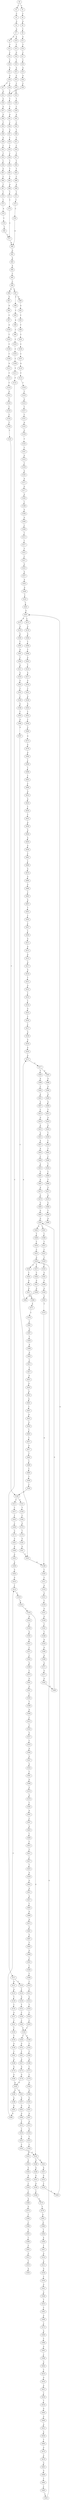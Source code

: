 strict digraph  {
	S0 -> S1 [ label = C ];
	S0 -> S2 [ label = T ];
	S1 -> S3 [ label = C ];
	S2 -> S4 [ label = C ];
	S3 -> S5 [ label = G ];
	S4 -> S6 [ label = A ];
	S5 -> S7 [ label = A ];
	S6 -> S8 [ label = C ];
	S7 -> S9 [ label = G ];
	S7 -> S10 [ label = A ];
	S8 -> S11 [ label = G ];
	S9 -> S12 [ label = T ];
	S10 -> S13 [ label = T ];
	S11 -> S14 [ label = T ];
	S12 -> S15 [ label = C ];
	S13 -> S16 [ label = G ];
	S14 -> S17 [ label = C ];
	S15 -> S18 [ label = C ];
	S16 -> S19 [ label = T ];
	S17 -> S20 [ label = C ];
	S18 -> S21 [ label = A ];
	S19 -> S22 [ label = A ];
	S20 -> S23 [ label = A ];
	S21 -> S24 [ label = G ];
	S22 -> S25 [ label = G ];
	S23 -> S26 [ label = G ];
	S24 -> S27 [ label = T ];
	S24 -> S28 [ label = C ];
	S25 -> S29 [ label = T ];
	S26 -> S30 [ label = C ];
	S27 -> S31 [ label = A ];
	S28 -> S32 [ label = T ];
	S29 -> S33 [ label = T ];
	S30 -> S32 [ label = T ];
	S31 -> S34 [ label = G ];
	S32 -> S35 [ label = T ];
	S33 -> S36 [ label = T ];
	S34 -> S37 [ label = G ];
	S35 -> S38 [ label = C ];
	S36 -> S39 [ label = C ];
	S37 -> S40 [ label = G ];
	S38 -> S41 [ label = A ];
	S39 -> S42 [ label = A ];
	S40 -> S43 [ label = T ];
	S41 -> S44 [ label = C ];
	S42 -> S45 [ label = C ];
	S43 -> S46 [ label = C ];
	S44 -> S47 [ label = G ];
	S45 -> S48 [ label = T ];
	S46 -> S49 [ label = A ];
	S47 -> S50 [ label = C ];
	S48 -> S51 [ label = C ];
	S49 -> S52 [ label = C ];
	S50 -> S53 [ label = C ];
	S51 -> S54 [ label = C ];
	S52 -> S55 [ label = T ];
	S53 -> S56 [ label = C ];
	S54 -> S57 [ label = T ];
	S55 -> S58 [ label = C ];
	S56 -> S59 [ label = T ];
	S57 -> S60 [ label = T ];
	S58 -> S61 [ label = G ];
	S59 -> S62 [ label = T ];
	S60 -> S63 [ label = T ];
	S61 -> S64 [ label = C ];
	S62 -> S65 [ label = C ];
	S63 -> S66 [ label = C ];
	S64 -> S67 [ label = T ];
	S65 -> S68 [ label = A ];
	S66 -> S69 [ label = A ];
	S67 -> S70 [ label = T ];
	S68 -> S71 [ label = T ];
	S69 -> S72 [ label = T ];
	S70 -> S73 [ label = C ];
	S71 -> S74 [ label = C ];
	S72 -> S75 [ label = C ];
	S73 -> S76 [ label = A ];
	S74 -> S77 [ label = C ];
	S75 -> S78 [ label = C ];
	S76 -> S79 [ label = T ];
	S77 -> S80 [ label = A ];
	S78 -> S80 [ label = A ];
	S79 -> S81 [ label = C ];
	S80 -> S82 [ label = G ];
	S81 -> S77 [ label = C ];
	S82 -> S83 [ label = A ];
	S83 -> S84 [ label = A ];
	S84 -> S85 [ label = C ];
	S85 -> S86 [ label = C ];
	S86 -> S87 [ label = A ];
	S86 -> S88 [ label = G ];
	S87 -> S89 [ label = G ];
	S87 -> S90 [ label = C ];
	S88 -> S91 [ label = G ];
	S89 -> S92 [ label = A ];
	S90 -> S93 [ label = C ];
	S91 -> S94 [ label = A ];
	S92 -> S95 [ label = C ];
	S93 -> S96 [ label = A ];
	S94 -> S97 [ label = C ];
	S95 -> S98 [ label = T ];
	S96 -> S99 [ label = C ];
	S97 -> S100 [ label = G ];
	S98 -> S101 [ label = C ];
	S99 -> S102 [ label = C ];
	S100 -> S103 [ label = C ];
	S101 -> S104 [ label = C ];
	S102 -> S105 [ label = C ];
	S103 -> S106 [ label = C ];
	S104 -> S107 [ label = C ];
	S105 -> S108 [ label = C ];
	S106 -> S109 [ label = C ];
	S107 -> S110 [ label = A ];
	S108 -> S111 [ label = T ];
	S109 -> S112 [ label = A ];
	S110 -> S113 [ label = T ];
	S111 -> S114 [ label = T ];
	S112 -> S115 [ label = T ];
	S113 -> S116 [ label = C ];
	S114 -> S117 [ label = C ];
	S115 -> S118 [ label = C ];
	S116 -> S119 [ label = T ];
	S117 -> S120 [ label = C ];
	S117 -> S121 [ label = G ];
	S118 -> S122 [ label = G ];
	S119 -> S123 [ label = G ];
	S120 -> S124 [ label = T ];
	S121 -> S125 [ label = A ];
	S122 -> S126 [ label = T ];
	S123 -> S127 [ label = C ];
	S124 -> S128 [ label = G ];
	S125 -> S129 [ label = T ];
	S126 -> S130 [ label = C ];
	S127 -> S131 [ label = C ];
	S128 -> S132 [ label = T ];
	S129 -> S133 [ label = C ];
	S130 -> S134 [ label = C ];
	S131 -> S135 [ label = A ];
	S132 -> S136 [ label = C ];
	S133 -> S137 [ label = G ];
	S134 -> S138 [ label = T ];
	S135 -> S139 [ label = G ];
	S136 -> S140 [ label = C ];
	S137 -> S141 [ label = T ];
	S138 -> S142 [ label = C ];
	S139 -> S143 [ label = T ];
	S140 -> S144 [ label = T ];
	S141 -> S145 [ label = T ];
	S142 -> S146 [ label = T ];
	S143 -> S147 [ label = C ];
	S144 -> S148 [ label = A ];
	S144 -> S149 [ label = T ];
	S145 -> S150 [ label = T ];
	S146 -> S151 [ label = T ];
	S146 -> S152 [ label = G ];
	S147 -> S153 [ label = G ];
	S148 -> S154 [ label = C ];
	S149 -> S155 [ label = G ];
	S150 -> S156 [ label = G ];
	S151 -> S157 [ label = C ];
	S152 -> S158 [ label = T ];
	S153 -> S159 [ label = T ];
	S154 -> S160 [ label = T ];
	S155 -> S161 [ label = T ];
	S156 -> S162 [ label = T ];
	S157 -> S163 [ label = T ];
	S158 -> S164 [ label = C ];
	S159 -> S165 [ label = A ];
	S160 -> S166 [ label = A ];
	S161 -> S167 [ label = A ];
	S162 -> S168 [ label = A ];
	S163 -> S169 [ label = C ];
	S164 -> S170 [ label = G ];
	S165 -> S171 [ label = A ];
	S166 -> S172 [ label = C ];
	S167 -> S173 [ label = G ];
	S168 -> S174 [ label = G ];
	S169 -> S175 [ label = G ];
	S170 -> S176 [ label = T ];
	S171 -> S177 [ label = G ];
	S172 -> S178 [ label = C ];
	S173 -> S179 [ label = G ];
	S174 -> S180 [ label = G ];
	S175 -> S181 [ label = G ];
	S176 -> S182 [ label = G ];
	S177 -> S183 [ label = A ];
	S178 -> S184 [ label = A ];
	S179 -> S185 [ label = A ];
	S180 -> S185 [ label = A ];
	S181 -> S186 [ label = A ];
	S182 -> S187 [ label = G ];
	S183 -> S188 [ label = C ];
	S184 -> S189 [ label = G ];
	S185 -> S190 [ label = G ];
	S185 -> S191 [ label = A ];
	S186 -> S192 [ label = G ];
	S187 -> S193 [ label = T ];
	S188 -> S194 [ label = G ];
	S189 -> S195 [ label = G ];
	S190 -> S196 [ label = A ];
	S191 -> S197 [ label = A ];
	S192 -> S198 [ label = A ];
	S193 -> S199 [ label = A ];
	S194 -> S200 [ label = G ];
	S195 -> S201 [ label = A ];
	S196 -> S202 [ label = G ];
	S197 -> S203 [ label = G ];
	S198 -> S204 [ label = G ];
	S199 -> S205 [ label = C ];
	S200 -> S206 [ label = C ];
	S201 -> S207 [ label = G ];
	S202 -> S208 [ label = G ];
	S203 -> S209 [ label = G ];
	S204 -> S210 [ label = G ];
	S205 -> S211 [ label = C ];
	S206 -> S212 [ label = T ];
	S207 -> S213 [ label = A ];
	S208 -> S214 [ label = T ];
	S209 -> S215 [ label = T ];
	S210 -> S214 [ label = T ];
	S211 -> S216 [ label = G ];
	S212 -> S217 [ label = C ];
	S213 -> S218 [ label = G ];
	S214 -> S219 [ label = C ];
	S215 -> S220 [ label = C ];
	S216 -> S221 [ label = G ];
	S217 -> S222 [ label = T ];
	S218 -> S223 [ label = T ];
	S219 -> S224 [ label = C ];
	S220 -> S225 [ label = C ];
	S221 -> S226 [ label = T ];
	S222 -> S227 [ label = C ];
	S223 -> S228 [ label = C ];
	S224 -> S229 [ label = C ];
	S225 -> S230 [ label = C ];
	S226 -> S231 [ label = G ];
	S227 -> S232 [ label = G ];
	S228 -> S233 [ label = A ];
	S229 -> S234 [ label = A ];
	S229 -> S235 [ label = G ];
	S230 -> S235 [ label = G ];
	S231 -> S236 [ label = G ];
	S232 -> S237 [ label = A ];
	S233 -> S238 [ label = G ];
	S234 -> S239 [ label = G ];
	S235 -> S240 [ label = G ];
	S235 -> S241 [ label = A ];
	S236 -> S242 [ label = T ];
	S237 -> S243 [ label = A ];
	S238 -> S244 [ label = G ];
	S239 -> S245 [ label = A ];
	S240 -> S246 [ label = A ];
	S241 -> S247 [ label = A ];
	S242 -> S248 [ label = T ];
	S243 -> S249 [ label = G ];
	S244 -> S250 [ label = A ];
	S245 -> S251 [ label = G ];
	S246 -> S252 [ label = G ];
	S247 -> S253 [ label = G ];
	S248 -> S254 [ label = A ];
	S249 -> S255 [ label = T ];
	S250 -> S256 [ label = C ];
	S251 -> S257 [ label = C ];
	S252 -> S258 [ label = G ];
	S253 -> S259 [ label = T ];
	S254 -> S260 [ label = G ];
	S255 -> S261 [ label = C ];
	S256 -> S262 [ label = C ];
	S257 -> S263 [ label = C ];
	S258 -> S264 [ label = C ];
	S259 -> S265 [ label = C ];
	S260 -> S266 [ label = A ];
	S261 -> S267 [ label = G ];
	S262 -> S268 [ label = A ];
	S263 -> S269 [ label = A ];
	S264 -> S270 [ label = G ];
	S265 -> S267 [ label = G ];
	S266 -> S271 [ label = A ];
	S267 -> S272 [ label = C ];
	S267 -> S273 [ label = A ];
	S268 -> S274 [ label = G ];
	S269 -> S275 [ label = C ];
	S270 -> S276 [ label = T ];
	S271 -> S277 [ label = G ];
	S272 -> S278 [ label = G ];
	S273 -> S279 [ label = G ];
	S274 -> S280 [ label = T ];
	S275 -> S281 [ label = G ];
	S276 -> S282 [ label = G ];
	S277 -> S283 [ label = G ];
	S278 -> S284 [ label = G ];
	S279 -> S285 [ label = G ];
	S280 -> S286 [ label = C ];
	S281 -> S287 [ label = G ];
	S282 -> S288 [ label = G ];
	S283 -> S289 [ label = G ];
	S284 -> S290 [ label = C ];
	S285 -> S291 [ label = T ];
	S286 -> S292 [ label = T ];
	S287 -> S293 [ label = T ];
	S288 -> S294 [ label = T ];
	S289 -> S295 [ label = G ];
	S290 -> S296 [ label = T ];
	S291 -> S297 [ label = A ];
	S292 -> S298 [ label = C ];
	S293 -> S299 [ label = T ];
	S294 -> S300 [ label = A ];
	S295 -> S301 [ label = T ];
	S295 -> S302 [ label = G ];
	S296 -> S303 [ label = A ];
	S297 -> S304 [ label = T ];
	S298 -> S305 [ label = T ];
	S299 -> S306 [ label = A ];
	S300 -> S307 [ label = T ];
	S301 -> S308 [ label = C ];
	S302 -> S309 [ label = T ];
	S303 -> S310 [ label = T ];
	S304 -> S311 [ label = A ];
	S305 -> S312 [ label = G ];
	S306 -> S313 [ label = C ];
	S307 -> S314 [ label = G ];
	S308 -> S315 [ label = T ];
	S309 -> S316 [ label = C ];
	S310 -> S317 [ label = A ];
	S311 -> S318 [ label = A ];
	S312 -> S319 [ label = T ];
	S313 -> S320 [ label = T ];
	S314 -> S321 [ label = A ];
	S315 -> S322 [ label = C ];
	S316 -> S323 [ label = C ];
	S317 -> S324 [ label = G ];
	S318 -> S325 [ label = G ];
	S319 -> S326 [ label = A ];
	S320 -> S327 [ label = G ];
	S321 -> S328 [ label = G ];
	S322 -> S329 [ label = T ];
	S323 -> S330 [ label = G ];
	S324 -> S331 [ label = T ];
	S325 -> S332 [ label = T ];
	S327 -> S333 [ label = C ];
	S328 -> S334 [ label = C ];
	S329 -> S335 [ label = C ];
	S330 -> S336 [ label = C ];
	S330 -> S337 [ label = T ];
	S331 -> S338 [ label = A ];
	S332 -> S339 [ label = C ];
	S333 -> S340 [ label = A ];
	S334 -> S341 [ label = G ];
	S335 -> S342 [ label = G ];
	S336 -> S343 [ label = C ];
	S337 -> S344 [ label = C ];
	S338 -> S345 [ label = G ];
	S339 -> S346 [ label = G ];
	S340 -> S347 [ label = G ];
	S341 -> S348 [ label = G ];
	S342 -> S349 [ label = T ];
	S343 -> S350 [ label = G ];
	S344 -> S351 [ label = G ];
	S345 -> S352 [ label = C ];
	S346 -> S353 [ label = T ];
	S347 -> S354 [ label = A ];
	S348 -> S355 [ label = T ];
	S349 -> S356 [ label = G ];
	S350 -> S357 [ label = G ];
	S351 -> S358 [ label = G ];
	S352 -> S359 [ label = C ];
	S353 -> S360 [ label = G ];
	S354 -> S361 [ label = C ];
	S355 -> S362 [ label = C ];
	S356 -> S363 [ label = G ];
	S357 -> S364 [ label = A ];
	S358 -> S365 [ label = A ];
	S359 -> S366 [ label = G ];
	S360 -> S367 [ label = G ];
	S361 -> S368 [ label = G ];
	S362 -> S369 [ label = G ];
	S363 -> S370 [ label = T ];
	S364 -> S371 [ label = A ];
	S365 -> S372 [ label = A ];
	S366 -> S373 [ label = A ];
	S367 -> S193 [ label = T ];
	S368 -> S374 [ label = G ];
	S369 -> S375 [ label = C ];
	S370 -> S199 [ label = A ];
	S371 -> S376 [ label = C ];
	S372 -> S377 [ label = C ];
	S373 -> S378 [ label = A ];
	S374 -> S379 [ label = A ];
	S375 -> S380 [ label = A ];
	S376 -> S381 [ label = T ];
	S377 -> S382 [ label = A ];
	S377 -> S383 [ label = T ];
	S378 -> S384 [ label = A ];
	S379 -> S385 [ label = C ];
	S380 -> S386 [ label = C ];
	S381 -> S387 [ label = G ];
	S382 -> S388 [ label = G ];
	S383 -> S389 [ label = A ];
	S384 -> S390 [ label = C ];
	S385 -> S391 [ label = A ];
	S386 -> S392 [ label = G ];
	S387 -> S393 [ label = C ];
	S388 -> S394 [ label = G ];
	S389 -> S395 [ label = C ];
	S390 -> S396 [ label = C ];
	S391 -> S397 [ label = C ];
	S392 -> S398 [ label = C ];
	S393 -> S399 [ label = A ];
	S394 -> S400 [ label = A ];
	S395 -> S401 [ label = A ];
	S396 -> S402 [ label = C ];
	S397 -> S403 [ label = A ];
	S398 -> S404 [ label = G ];
	S399 -> S405 [ label = A ];
	S400 -> S406 [ label = A ];
	S401 -> S407 [ label = A ];
	S402 -> S408 [ label = C ];
	S403 -> S409 [ label = C ];
	S404 -> S410 [ label = C ];
	S405 -> S411 [ label = C ];
	S406 -> S412 [ label = T ];
	S407 -> S413 [ label = C ];
	S408 -> S414 [ label = G ];
	S409 -> S415 [ label = C ];
	S410 -> S416 [ label = G ];
	S411 -> S417 [ label = C ];
	S412 -> S418 [ label = A ];
	S413 -> S419 [ label = G ];
	S414 -> S420 [ label = A ];
	S415 -> S421 [ label = T ];
	S416 -> S422 [ label = G ];
	S417 -> S423 [ label = A ];
	S418 -> S424 [ label = G ];
	S419 -> S425 [ label = A ];
	S420 -> S426 [ label = C ];
	S421 -> S427 [ label = C ];
	S422 -> S428 [ label = C ];
	S423 -> S429 [ label = G ];
	S424 -> S430 [ label = T ];
	S425 -> S431 [ label = A ];
	S426 -> S432 [ label = T ];
	S427 -> S433 [ label = T ];
	S428 -> S434 [ label = T ];
	S429 -> S435 [ label = A ];
	S430 -> S436 [ label = C ];
	S431 -> S437 [ label = A ];
	S432 -> S438 [ label = A ];
	S433 -> S439 [ label = A ];
	S434 -> S440 [ label = G ];
	S435 -> S441 [ label = A ];
	S436 -> S442 [ label = T ];
	S437 -> S443 [ label = A ];
	S438 -> S444 [ label = G ];
	S439 -> S445 [ label = G ];
	S440 -> S446 [ label = G ];
	S441 -> S447 [ label = C ];
	S442 -> S448 [ label = C ];
	S443 -> S449 [ label = C ];
	S444 -> S450 [ label = A ];
	S445 -> S451 [ label = A ];
	S446 -> S452 [ label = A ];
	S447 -> S453 [ label = A ];
	S448 -> S454 [ label = T ];
	S449 -> S455 [ label = A ];
	S450 -> S456 [ label = A ];
	S451 -> S457 [ label = A ];
	S452 -> S458 [ label = A ];
	S453 -> S459 [ label = G ];
	S454 -> S460 [ label = C ];
	S455 -> S461 [ label = G ];
	S456 -> S462 [ label = T ];
	S457 -> S463 [ label = C ];
	S458 -> S464 [ label = T ];
	S459 -> S465 [ label = C ];
	S460 -> S466 [ label = T ];
	S461 -> S467 [ label = A ];
	S462 -> S468 [ label = C ];
	S463 -> S469 [ label = G ];
	S464 -> S470 [ label = G ];
	S465 -> S471 [ label = C ];
	S466 -> S472 [ label = G ];
	S467 -> S473 [ label = A ];
	S468 -> S474 [ label = G ];
	S469 -> S475 [ label = A ];
	S470 -> S476 [ label = G ];
	S471 -> S477 [ label = G ];
	S472 -> S478 [ label = A ];
	S473 -> S479 [ label = G ];
	S474 -> S480 [ label = G ];
	S475 -> S481 [ label = G ];
	S476 -> S482 [ label = G ];
	S477 -> S483 [ label = T ];
	S478 -> S484 [ label = G ];
	S479 -> S485 [ label = G ];
	S480 -> S486 [ label = G ];
	S481 -> S487 [ label = G ];
	S482 -> S488 [ label = G ];
	S483 -> S489 [ label = C ];
	S484 -> S490 [ label = T ];
	S485 -> S491 [ label = G ];
	S486 -> S492 [ label = T ];
	S487 -> S493 [ label = T ];
	S488 -> S494 [ label = T ];
	S489 -> S495 [ label = C ];
	S490 -> S496 [ label = A ];
	S491 -> S295 [ label = G ];
	S492 -> S497 [ label = A ];
	S493 -> S498 [ label = G ];
	S494 -> S499 [ label = C ];
	S495 -> S500 [ label = T ];
	S497 -> S501 [ label = T ];
	S498 -> S502 [ label = T ];
	S499 -> S503 [ label = C ];
	S500 -> S504 [ label = C ];
	S501 -> S505 [ label = C ];
	S502 -> S506 [ label = C ];
	S503 -> S330 [ label = G ];
	S504 -> S146 [ label = T ];
	S505 -> S507 [ label = C ];
	S506 -> S508 [ label = C ];
	S507 -> S509 [ label = C ];
	S508 -> S510 [ label = C ];
	S509 -> S511 [ label = G ];
	S510 -> S512 [ label = T ];
	S511 -> S513 [ label = A ];
	S512 -> S514 [ label = G ];
	S513 -> S515 [ label = A ];
	S514 -> S516 [ label = T ];
	S515 -> S517 [ label = A ];
	S516 -> S518 [ label = C ];
	S517 -> S519 [ label = G ];
	S518 -> S520 [ label = C ];
	S519 -> S521 [ label = T ];
	S520 -> S144 [ label = T ];
	S521 -> S522 [ label = G ];
	S522 -> S523 [ label = T ];
	S523 -> S524 [ label = C ];
	S524 -> S525 [ label = G ];
	S525 -> S526 [ label = T ];
	S526 -> S527 [ label = C ];
	S527 -> S528 [ label = G ];
	S528 -> S529 [ label = G ];
	S529 -> S530 [ label = A ];
	S530 -> S372 [ label = A ];
}

